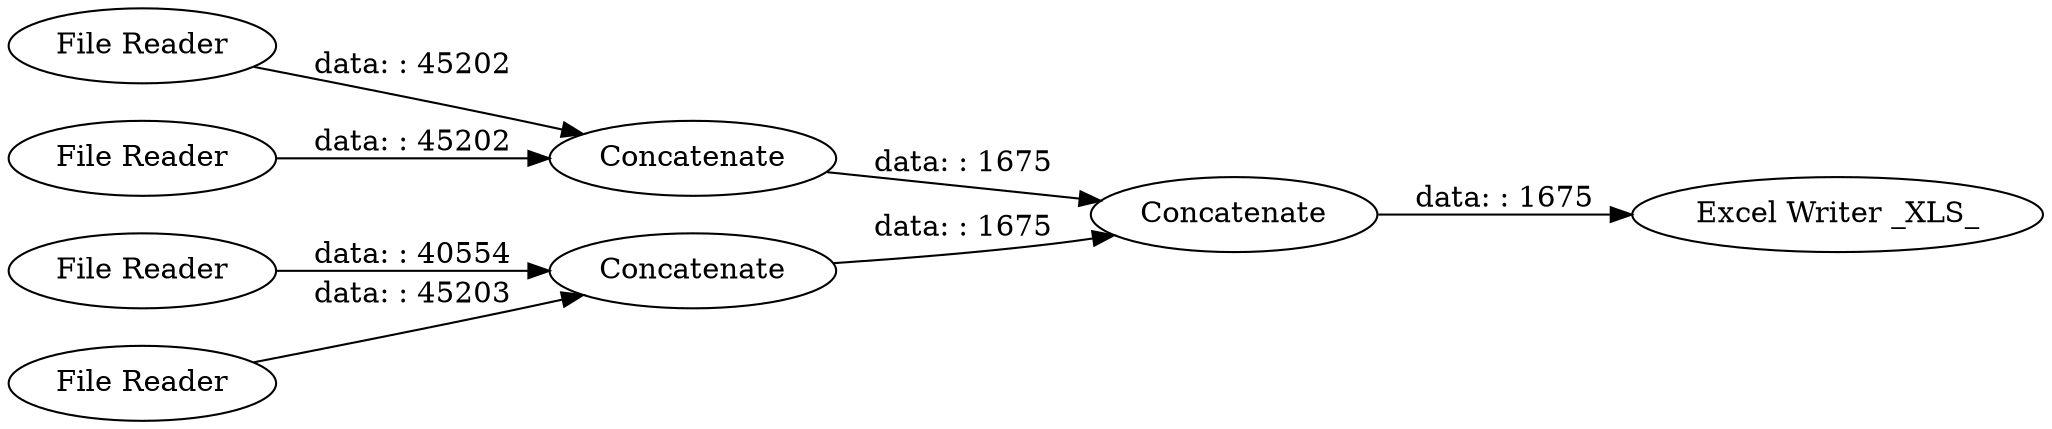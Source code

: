 digraph {
	"-8470068411509007701_7" [label=Concatenate]
	"-8470068411509007701_5" [label="File Reader"]
	"-8470068411509007701_9" [label=Concatenate]
	"-8470068411509007701_6" [label="File Reader"]
	"-8470068411509007701_8" [label=Concatenate]
	"-8470068411509007701_3" [label="File Reader"]
	"-8470068411509007701_10" [label="Excel Writer _XLS_"]
	"-8470068411509007701_4" [label="File Reader"]
	"-8470068411509007701_9" -> "-8470068411509007701_10" [label="data: : 1675"]
	"-8470068411509007701_7" -> "-8470068411509007701_9" [label="data: : 1675"]
	"-8470068411509007701_4" -> "-8470068411509007701_7" [label="data: : 45203"]
	"-8470068411509007701_5" -> "-8470068411509007701_8" [label="data: : 45202"]
	"-8470068411509007701_6" -> "-8470068411509007701_8" [label="data: : 45202"]
	"-8470068411509007701_8" -> "-8470068411509007701_9" [label="data: : 1675"]
	"-8470068411509007701_3" -> "-8470068411509007701_7" [label="data: : 40554"]
	rankdir=LR
}
